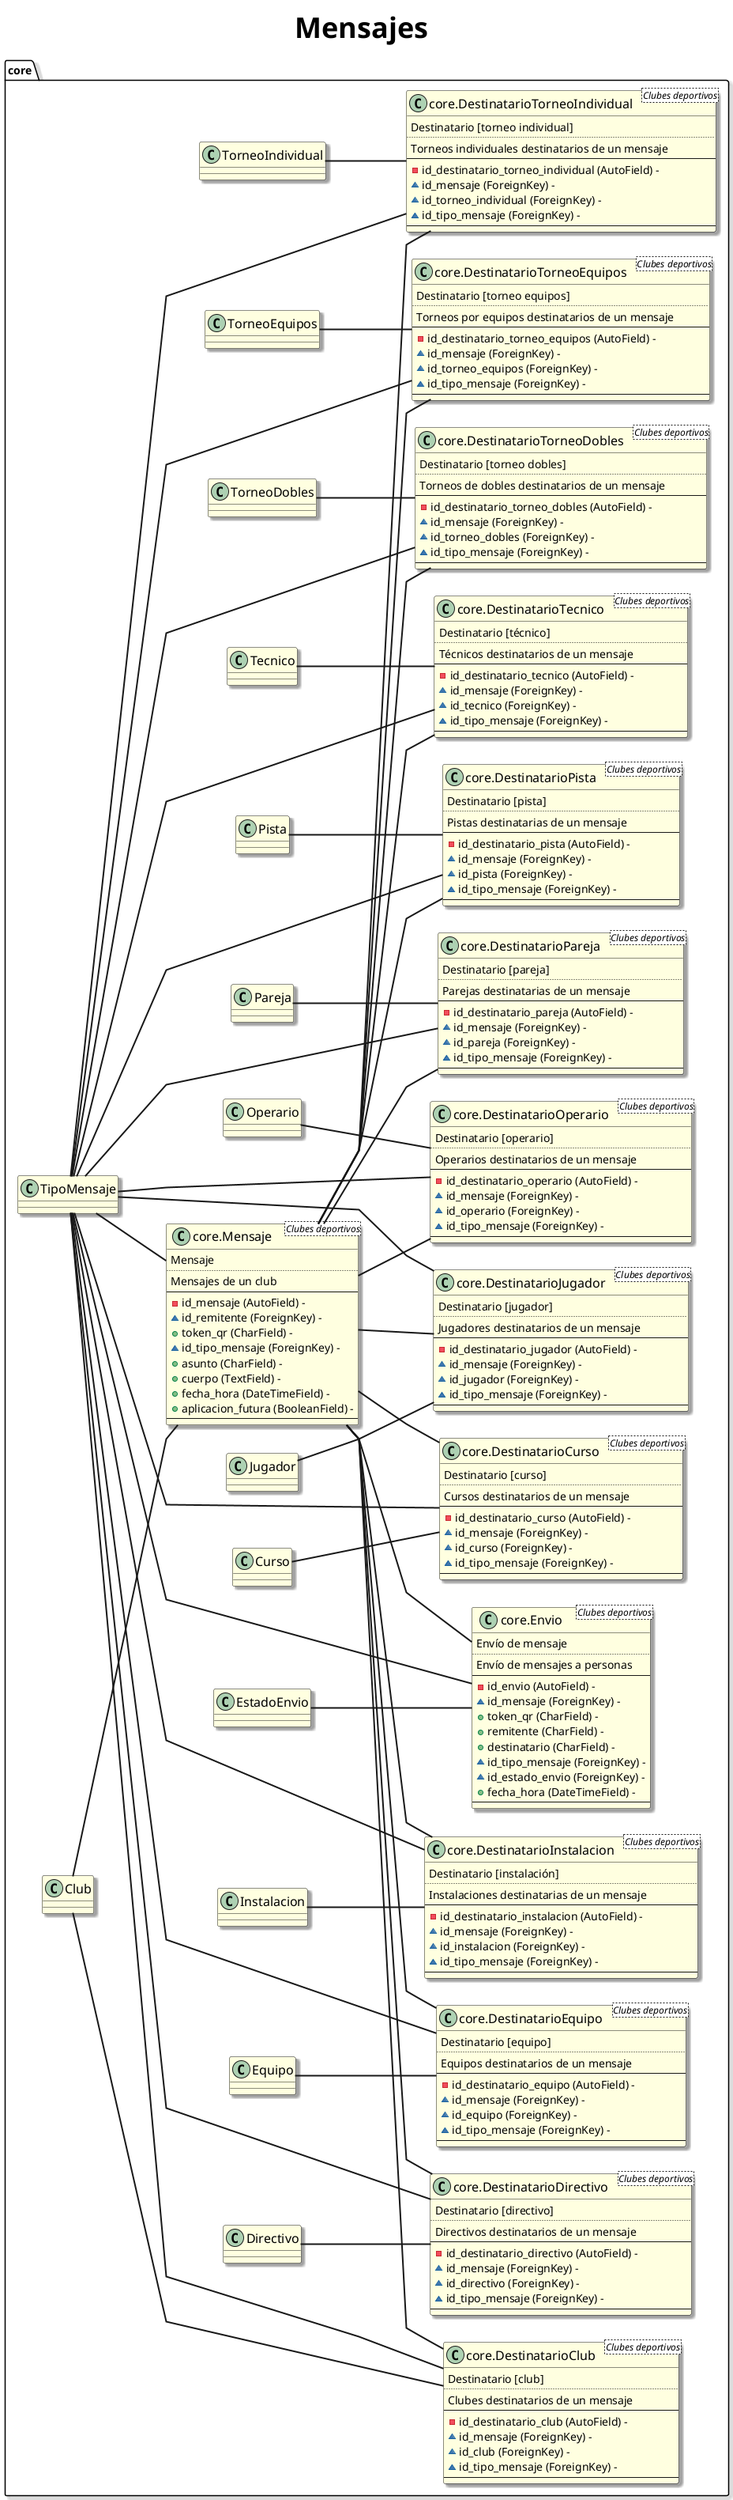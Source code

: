 @startuml picklefree_models_4_mensajes

title Mensajes

left to right direction

skinparam ArrowThickness 2
skinparam DefaultFontName Verdana
skinparam Linetype polyline
skinparam ClassBackgroundColor #LightYellow
skinparam TitleFontSize 36
skinparam ClassFontSize 16
skinparam Shadowing true

' Modelos
class "core.Envio <Clubes deportivos>" as core.Envio {
    Envío de mensaje
    ..
    Envío de mensajes a personas
    --
    - id_envio (AutoField) - 
    ~ id_mensaje (ForeignKey) - 
    + token_qr (CharField) - 
    + remitente (CharField) - 
    + destinatario (CharField) - 
    ~ id_tipo_mensaje (ForeignKey) - 
    ~ id_estado_envio (ForeignKey) - 
    + fecha_hora (DateTimeField) - 
    --
}
core.Envio -up- core.Mensaje
core.Envio -up- core.TipoMensaje
core.Envio -up- core.EstadoEnvio

class "core.Mensaje <Clubes deportivos>" as core.Mensaje {
    Mensaje
    ..
    Mensajes de un club
    --
    - id_mensaje (AutoField) - 
    ~ id_remitente (ForeignKey) - 
    + token_qr (CharField) - 
    ~ id_tipo_mensaje (ForeignKey) - 
    + asunto (CharField) - 
    + cuerpo (TextField) - 
    + fecha_hora (DateTimeField) - 
    + aplicacion_futura (BooleanField) - 
    --
}
core.Mensaje -up- core.Club
core.Mensaje -up- core.TipoMensaje

class "core.DestinatarioClub <Clubes deportivos>" as core.DestinatarioClub {
    Destinatario [club]
    ..
    Clubes destinatarios de un mensaje
    --
    - id_destinatario_club (AutoField) - 
    ~ id_mensaje (ForeignKey) - 
    ~ id_club (ForeignKey) - 
    ~ id_tipo_mensaje (ForeignKey) - 
    --
}
core.DestinatarioClub -up- core.Mensaje
core.DestinatarioClub -up- core.Club
core.DestinatarioClub -up- core.TipoMensaje

class "core.DestinatarioCurso <Clubes deportivos>" as core.DestinatarioCurso {
    Destinatario [curso]
    ..
    Cursos destinatarios de un mensaje
    --
    - id_destinatario_curso (AutoField) - 
    ~ id_mensaje (ForeignKey) - 
    ~ id_curso (ForeignKey) - 
    ~ id_tipo_mensaje (ForeignKey) - 
    --
}
core.DestinatarioCurso -up- core.Mensaje
core.DestinatarioCurso -up- core.Curso
core.DestinatarioCurso -up- core.TipoMensaje

class "core.DestinatarioDirectivo <Clubes deportivos>" as core.DestinatarioDirectivo {
    Destinatario [directivo]
    ..
    Directivos destinatarios de un mensaje
    --
    - id_destinatario_directivo (AutoField) - 
    ~ id_mensaje (ForeignKey) - 
    ~ id_directivo (ForeignKey) - 
    ~ id_tipo_mensaje (ForeignKey) - 
    --
}
core.DestinatarioDirectivo -up- core.Mensaje
core.DestinatarioDirectivo -up- core.Directivo
core.DestinatarioDirectivo -up- core.TipoMensaje

class "core.DestinatarioEquipo <Clubes deportivos>" as core.DestinatarioEquipo {
    Destinatario [equipo]
    ..
    Equipos destinatarios de un mensaje
    --
    - id_destinatario_equipo (AutoField) - 
    ~ id_mensaje (ForeignKey) - 
    ~ id_equipo (ForeignKey) - 
    ~ id_tipo_mensaje (ForeignKey) - 
    --
}
core.DestinatarioEquipo -up- core.Mensaje
core.DestinatarioEquipo -up- core.Equipo
core.DestinatarioEquipo -up- core.TipoMensaje

class "core.DestinatarioInstalacion <Clubes deportivos>" as core.DestinatarioInstalacion {
    Destinatario [instalación]
    ..
    Instalaciones destinatarias de un mensaje
    --
    - id_destinatario_instalacion (AutoField) - 
    ~ id_mensaje (ForeignKey) - 
    ~ id_instalacion (ForeignKey) - 
    ~ id_tipo_mensaje (ForeignKey) - 
    --
}
core.DestinatarioInstalacion -up- core.Mensaje
core.DestinatarioInstalacion -up- core.Instalacion
core.DestinatarioInstalacion -up- core.TipoMensaje

class "core.DestinatarioJugador <Clubes deportivos>" as core.DestinatarioJugador {
    Destinatario [jugador]
    ..
    Jugadores destinatarios de un mensaje
    --
    - id_destinatario_jugador (AutoField) - 
    ~ id_mensaje (ForeignKey) - 
    ~ id_jugador (ForeignKey) - 
    ~ id_tipo_mensaje (ForeignKey) - 
    --
}
core.DestinatarioJugador -up- core.Mensaje
core.DestinatarioJugador -up- core.Jugador
core.DestinatarioJugador -up- core.TipoMensaje

class "core.DestinatarioOperario <Clubes deportivos>" as core.DestinatarioOperario {
    Destinatario [operario]
    ..
    Operarios destinatarios de un mensaje
    --
    - id_destinatario_operario (AutoField) - 
    ~ id_mensaje (ForeignKey) - 
    ~ id_operario (ForeignKey) - 
    ~ id_tipo_mensaje (ForeignKey) - 
    --
}
core.DestinatarioOperario -up- core.Mensaje
core.DestinatarioOperario -up- core.Operario
core.DestinatarioOperario -up- core.TipoMensaje

class "core.DestinatarioPareja <Clubes deportivos>" as core.DestinatarioPareja {
    Destinatario [pareja]
    ..
    Parejas destinatarias de un mensaje
    --
    - id_destinatario_pareja (AutoField) - 
    ~ id_mensaje (ForeignKey) - 
    ~ id_pareja (ForeignKey) - 
    ~ id_tipo_mensaje (ForeignKey) - 
    --
}
core.DestinatarioPareja -up- core.Mensaje
core.DestinatarioPareja -up- core.Pareja
core.DestinatarioPareja -up- core.TipoMensaje

class "core.DestinatarioPista <Clubes deportivos>" as core.DestinatarioPista {
    Destinatario [pista]
    ..
    Pistas destinatarias de un mensaje
    --
    - id_destinatario_pista (AutoField) - 
    ~ id_mensaje (ForeignKey) - 
    ~ id_pista (ForeignKey) - 
    ~ id_tipo_mensaje (ForeignKey) - 
    --
}
core.DestinatarioPista -up- core.Mensaje
core.DestinatarioPista -up- core.Pista
core.DestinatarioPista -up- core.TipoMensaje

class "core.DestinatarioTecnico <Clubes deportivos>" as core.DestinatarioTecnico {
    Destinatario [técnico]
    ..
    Técnicos destinatarios de un mensaje
    --
    - id_destinatario_tecnico (AutoField) - 
    ~ id_mensaje (ForeignKey) - 
    ~ id_tecnico (ForeignKey) - 
    ~ id_tipo_mensaje (ForeignKey) - 
    --
}
core.DestinatarioTecnico -up- core.Mensaje
core.DestinatarioTecnico -up- core.Tecnico
core.DestinatarioTecnico -up- core.TipoMensaje

class "core.DestinatarioTorneoDobles <Clubes deportivos>" as core.DestinatarioTorneoDobles {
    Destinatario [torneo dobles]
    ..
    Torneos de dobles destinatarios de un mensaje
    --
    - id_destinatario_torneo_dobles (AutoField) - 
    ~ id_mensaje (ForeignKey) - 
    ~ id_torneo_dobles (ForeignKey) - 
    ~ id_tipo_mensaje (ForeignKey) - 
    --
}
core.DestinatarioTorneoDobles -up- core.Mensaje
core.DestinatarioTorneoDobles -up- core.TorneoDobles
core.DestinatarioTorneoDobles -up- core.TipoMensaje

class "core.DestinatarioTorneoEquipos <Clubes deportivos>" as core.DestinatarioTorneoEquipos {
    Destinatario [torneo equipos]
    ..
    Torneos por equipos destinatarios de un mensaje
    --
    - id_destinatario_torneo_equipos (AutoField) - 
    ~ id_mensaje (ForeignKey) - 
    ~ id_torneo_equipos (ForeignKey) - 
    ~ id_tipo_mensaje (ForeignKey) - 
    --
}
core.DestinatarioTorneoEquipos -up- core.Mensaje
core.DestinatarioTorneoEquipos -up- core.TorneoEquipos
core.DestinatarioTorneoEquipos -up- core.TipoMensaje

class "core.DestinatarioTorneoIndividual <Clubes deportivos>" as core.DestinatarioTorneoIndividual {
    Destinatario [torneo individual]
    ..
    Torneos individuales destinatarios de un mensaje
    --
    - id_destinatario_torneo_individual (AutoField) - 
    ~ id_mensaje (ForeignKey) - 
    ~ id_torneo_individual (ForeignKey) - 
    ~ id_tipo_mensaje (ForeignKey) - 
    --
}
core.DestinatarioTorneoIndividual -up- core.Mensaje
core.DestinatarioTorneoIndividual -up- core.TorneoIndividual
core.DestinatarioTorneoIndividual -up- core.TipoMensaje

@enduml
